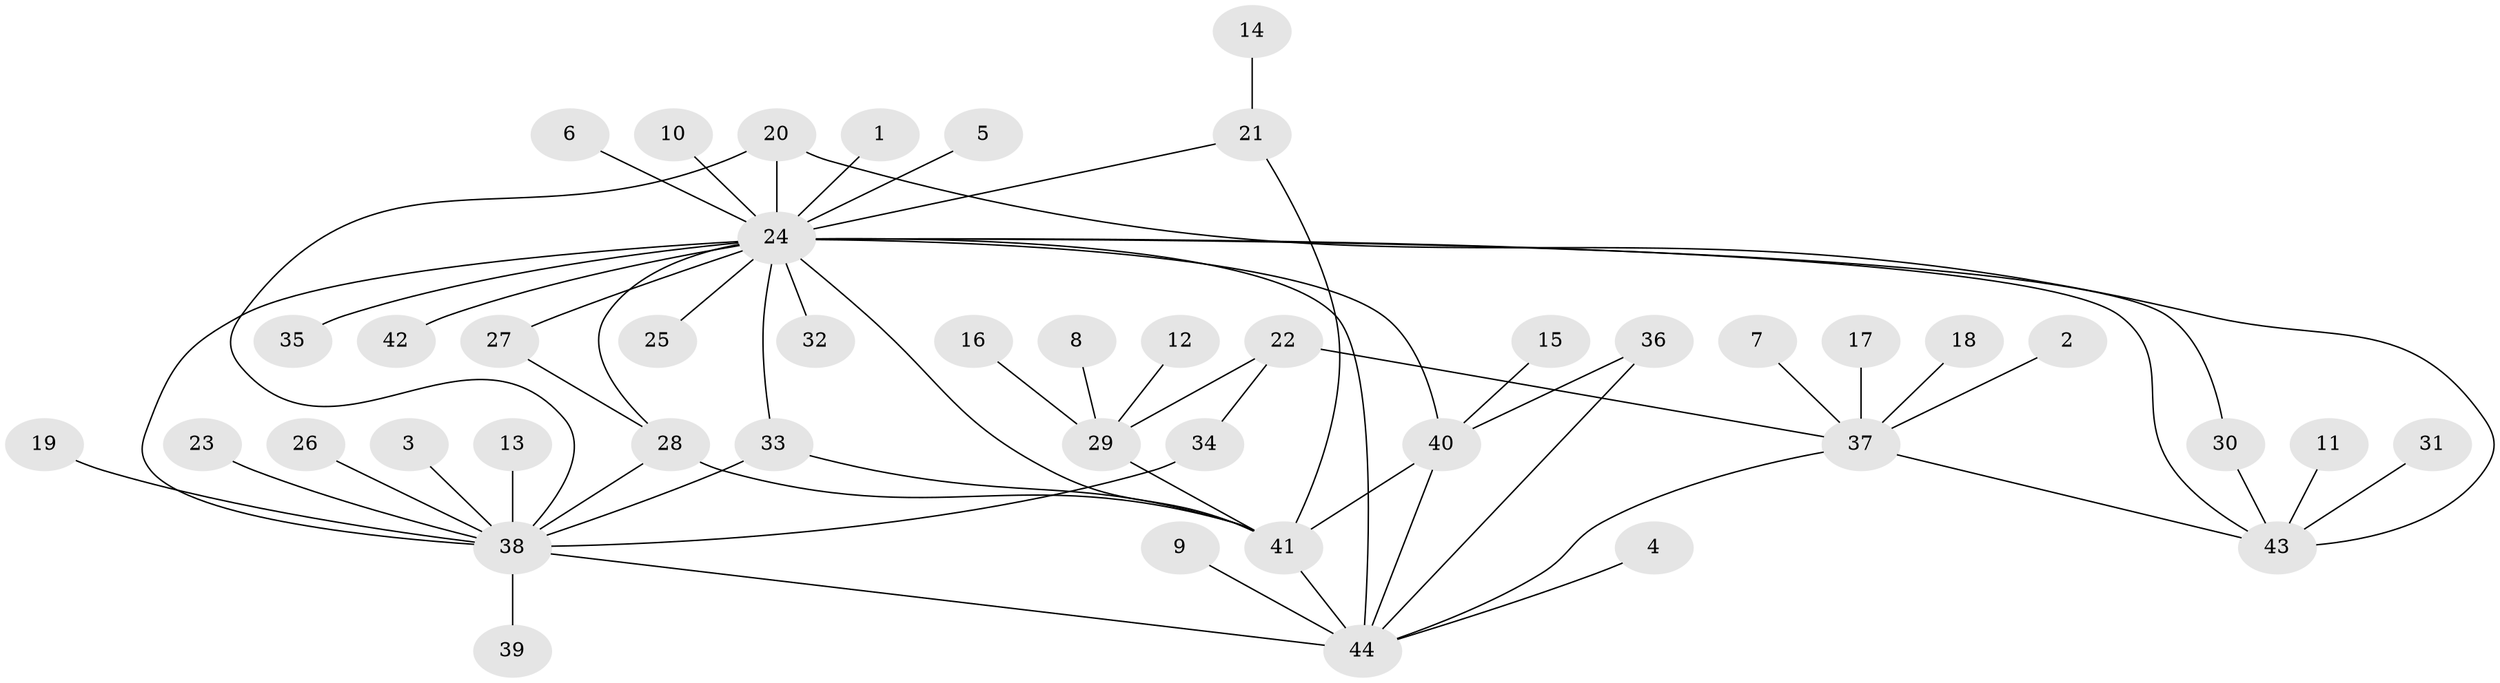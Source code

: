 // original degree distribution, {3: 0.12048192771084337, 17: 0.012048192771084338, 20: 0.012048192771084338, 6: 0.024096385542168676, 11: 0.012048192771084338, 5: 0.024096385542168676, 7: 0.024096385542168676, 1: 0.5301204819277109, 4: 0.04819277108433735, 8: 0.024096385542168676, 2: 0.1686746987951807}
// Generated by graph-tools (version 1.1) at 2025/49/03/09/25 03:49:50]
// undirected, 44 vertices, 60 edges
graph export_dot {
graph [start="1"]
  node [color=gray90,style=filled];
  1;
  2;
  3;
  4;
  5;
  6;
  7;
  8;
  9;
  10;
  11;
  12;
  13;
  14;
  15;
  16;
  17;
  18;
  19;
  20;
  21;
  22;
  23;
  24;
  25;
  26;
  27;
  28;
  29;
  30;
  31;
  32;
  33;
  34;
  35;
  36;
  37;
  38;
  39;
  40;
  41;
  42;
  43;
  44;
  1 -- 24 [weight=1.0];
  2 -- 37 [weight=1.0];
  3 -- 38 [weight=1.0];
  4 -- 44 [weight=1.0];
  5 -- 24 [weight=1.0];
  6 -- 24 [weight=1.0];
  7 -- 37 [weight=1.0];
  8 -- 29 [weight=1.0];
  9 -- 44 [weight=1.0];
  10 -- 24 [weight=1.0];
  11 -- 43 [weight=1.0];
  12 -- 29 [weight=1.0];
  13 -- 38 [weight=1.0];
  14 -- 21 [weight=1.0];
  15 -- 40 [weight=1.0];
  16 -- 29 [weight=1.0];
  17 -- 37 [weight=1.0];
  18 -- 37 [weight=1.0];
  19 -- 38 [weight=1.0];
  20 -- 24 [weight=2.0];
  20 -- 38 [weight=1.0];
  20 -- 43 [weight=1.0];
  21 -- 24 [weight=1.0];
  21 -- 41 [weight=1.0];
  22 -- 29 [weight=1.0];
  22 -- 34 [weight=1.0];
  22 -- 37 [weight=1.0];
  23 -- 38 [weight=1.0];
  24 -- 25 [weight=1.0];
  24 -- 27 [weight=1.0];
  24 -- 28 [weight=1.0];
  24 -- 30 [weight=1.0];
  24 -- 32 [weight=1.0];
  24 -- 33 [weight=1.0];
  24 -- 35 [weight=1.0];
  24 -- 38 [weight=2.0];
  24 -- 40 [weight=1.0];
  24 -- 41 [weight=1.0];
  24 -- 42 [weight=1.0];
  24 -- 43 [weight=1.0];
  24 -- 44 [weight=2.0];
  26 -- 38 [weight=1.0];
  27 -- 28 [weight=1.0];
  28 -- 38 [weight=1.0];
  28 -- 41 [weight=1.0];
  29 -- 41 [weight=1.0];
  30 -- 43 [weight=1.0];
  31 -- 43 [weight=1.0];
  33 -- 38 [weight=1.0];
  33 -- 41 [weight=1.0];
  34 -- 38 [weight=2.0];
  36 -- 40 [weight=1.0];
  36 -- 44 [weight=1.0];
  37 -- 43 [weight=1.0];
  37 -- 44 [weight=1.0];
  38 -- 39 [weight=1.0];
  38 -- 44 [weight=1.0];
  40 -- 41 [weight=1.0];
  40 -- 44 [weight=2.0];
  41 -- 44 [weight=2.0];
}
